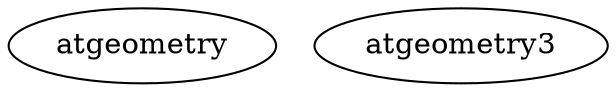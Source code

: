 /* Created by mdot for Matlab */
digraph m2html {

  atgeometry [URL="atgeometry.html"];
  atgeometry3 [URL="atgeometry3.html"];
}